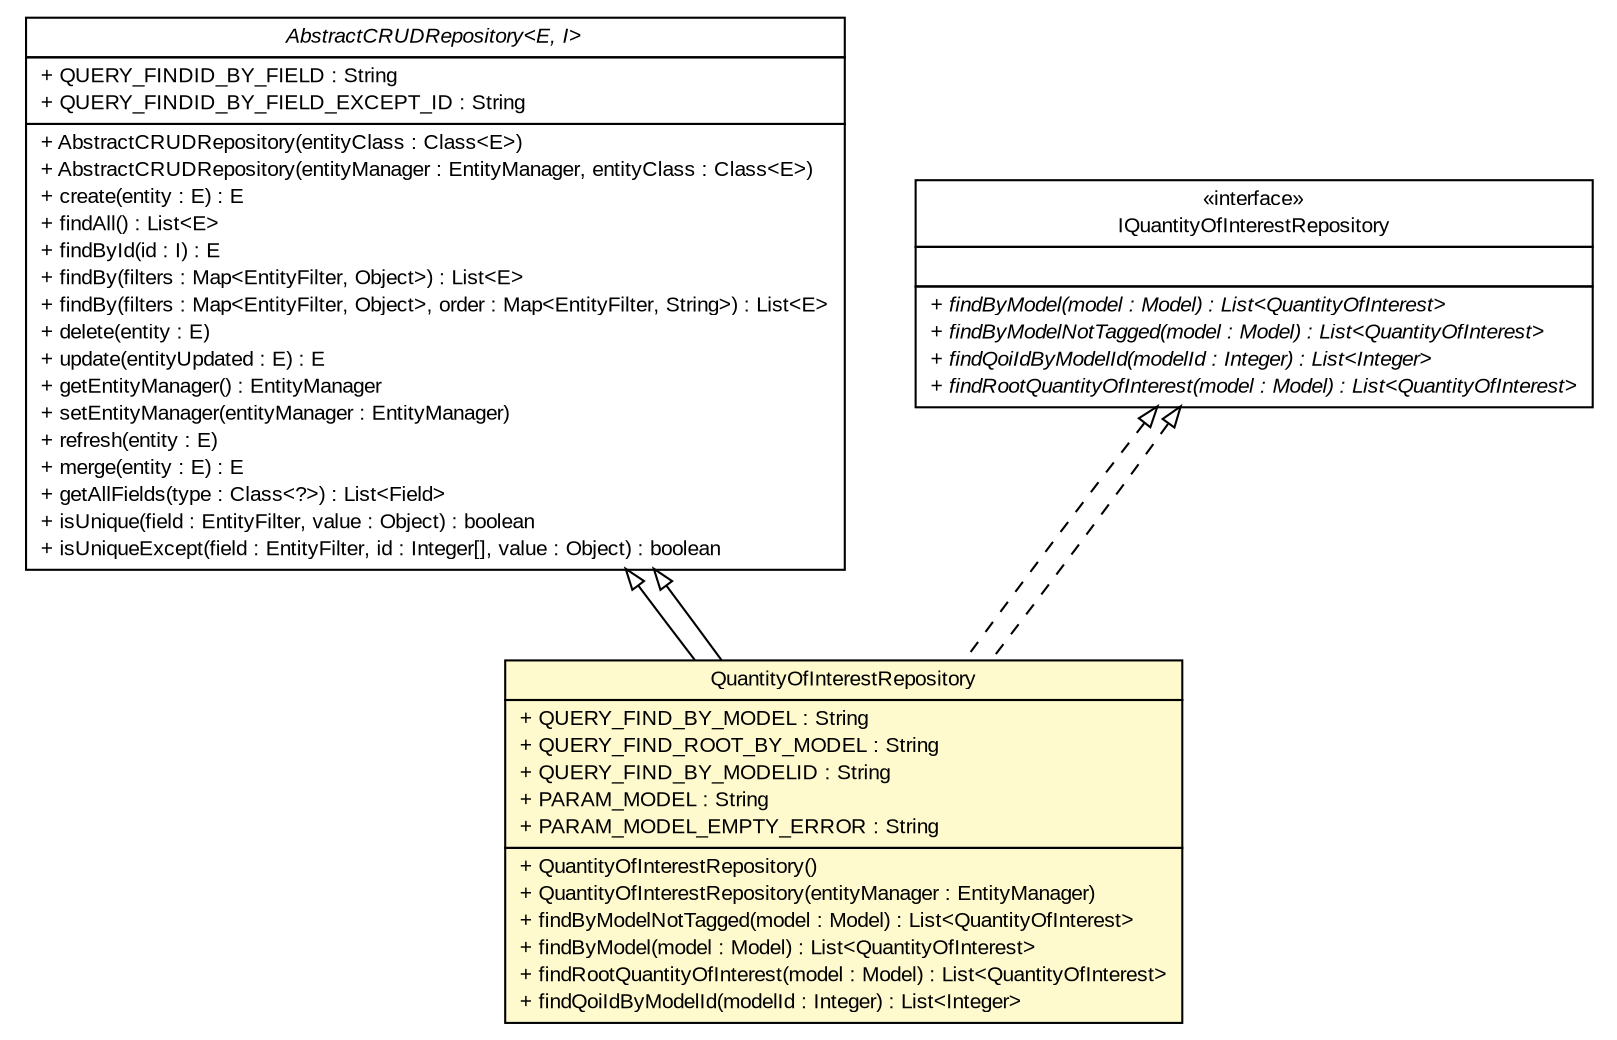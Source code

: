 #!/usr/local/bin/dot
#
# Class diagram 
# Generated by UMLGraph version R5_6-24-gf6e263 (http://www.umlgraph.org/)
#

digraph G {
	edge [fontname="arial",fontsize=10,labelfontname="arial",labelfontsize=10];
	node [fontname="arial",fontsize=10,shape=plaintext];
	nodesep=0.25;
	ranksep=0.5;
	// gov.sandia.cf.dao.AbstractCRUDRepository<E, I>
	c373634 [label=<<table title="gov.sandia.cf.dao.AbstractCRUDRepository" border="0" cellborder="1" cellspacing="0" cellpadding="2" port="p" href="../AbstractCRUDRepository.html">
		<tr><td><table border="0" cellspacing="0" cellpadding="1">
<tr><td align="center" balign="center"><font face="arial italic"> AbstractCRUDRepository&lt;E, I&gt; </font></td></tr>
		</table></td></tr>
		<tr><td><table border="0" cellspacing="0" cellpadding="1">
<tr><td align="left" balign="left"> + QUERY_FINDID_BY_FIELD : String </td></tr>
<tr><td align="left" balign="left"> + QUERY_FINDID_BY_FIELD_EXCEPT_ID : String </td></tr>
		</table></td></tr>
		<tr><td><table border="0" cellspacing="0" cellpadding="1">
<tr><td align="left" balign="left"> + AbstractCRUDRepository(entityClass : Class&lt;E&gt;) </td></tr>
<tr><td align="left" balign="left"> + AbstractCRUDRepository(entityManager : EntityManager, entityClass : Class&lt;E&gt;) </td></tr>
<tr><td align="left" balign="left"> + create(entity : E) : E </td></tr>
<tr><td align="left" balign="left"> + findAll() : List&lt;E&gt; </td></tr>
<tr><td align="left" balign="left"> + findById(id : I) : E </td></tr>
<tr><td align="left" balign="left"> + findBy(filters : Map&lt;EntityFilter, Object&gt;) : List&lt;E&gt; </td></tr>
<tr><td align="left" balign="left"> + findBy(filters : Map&lt;EntityFilter, Object&gt;, order : Map&lt;EntityFilter, String&gt;) : List&lt;E&gt; </td></tr>
<tr><td align="left" balign="left"> + delete(entity : E) </td></tr>
<tr><td align="left" balign="left"> + update(entityUpdated : E) : E </td></tr>
<tr><td align="left" balign="left"> + getEntityManager() : EntityManager </td></tr>
<tr><td align="left" balign="left"> + setEntityManager(entityManager : EntityManager) </td></tr>
<tr><td align="left" balign="left"> + refresh(entity : E) </td></tr>
<tr><td align="left" balign="left"> + merge(entity : E) : E </td></tr>
<tr><td align="left" balign="left"> + getAllFields(type : Class&lt;?&gt;) : List&lt;Field&gt; </td></tr>
<tr><td align="left" balign="left"> + isUnique(field : EntityFilter, value : Object) : boolean </td></tr>
<tr><td align="left" balign="left"> + isUniqueExcept(field : EntityFilter, id : Integer[], value : Object) : boolean </td></tr>
		</table></td></tr>
		</table>>, URL="../AbstractCRUDRepository.html", fontname="arial", fontcolor="black", fontsize=10.0];
	// gov.sandia.cf.dao.impl.QuantityOfInterestRepository
	c373703 [label=<<table title="gov.sandia.cf.dao.impl.QuantityOfInterestRepository" border="0" cellborder="1" cellspacing="0" cellpadding="2" port="p" bgcolor="lemonChiffon" href="./QuantityOfInterestRepository.html">
		<tr><td><table border="0" cellspacing="0" cellpadding="1">
<tr><td align="center" balign="center"> QuantityOfInterestRepository </td></tr>
		</table></td></tr>
		<tr><td><table border="0" cellspacing="0" cellpadding="1">
<tr><td align="left" balign="left"> + QUERY_FIND_BY_MODEL : String </td></tr>
<tr><td align="left" balign="left"> + QUERY_FIND_ROOT_BY_MODEL : String </td></tr>
<tr><td align="left" balign="left"> + QUERY_FIND_BY_MODELID : String </td></tr>
<tr><td align="left" balign="left"> + PARAM_MODEL : String </td></tr>
<tr><td align="left" balign="left"> + PARAM_MODEL_EMPTY_ERROR : String </td></tr>
		</table></td></tr>
		<tr><td><table border="0" cellspacing="0" cellpadding="1">
<tr><td align="left" balign="left"> + QuantityOfInterestRepository() </td></tr>
<tr><td align="left" balign="left"> + QuantityOfInterestRepository(entityManager : EntityManager) </td></tr>
<tr><td align="left" balign="left"> + findByModelNotTagged(model : Model) : List&lt;QuantityOfInterest&gt; </td></tr>
<tr><td align="left" balign="left"> + findByModel(model : Model) : List&lt;QuantityOfInterest&gt; </td></tr>
<tr><td align="left" balign="left"> + findRootQuantityOfInterest(model : Model) : List&lt;QuantityOfInterest&gt; </td></tr>
<tr><td align="left" balign="left"> + findQoiIdByModelId(modelId : Integer) : List&lt;Integer&gt; </td></tr>
		</table></td></tr>
		</table>>, URL="./QuantityOfInterestRepository.html", fontname="arial", fontcolor="black", fontsize=10.0];
	// gov.sandia.cf.dao.IQuantityOfInterestRepository
	c373749 [label=<<table title="gov.sandia.cf.dao.IQuantityOfInterestRepository" border="0" cellborder="1" cellspacing="0" cellpadding="2" port="p" href="../IQuantityOfInterestRepository.html">
		<tr><td><table border="0" cellspacing="0" cellpadding="1">
<tr><td align="center" balign="center"> &#171;interface&#187; </td></tr>
<tr><td align="center" balign="center"> IQuantityOfInterestRepository </td></tr>
		</table></td></tr>
		<tr><td><table border="0" cellspacing="0" cellpadding="1">
<tr><td align="left" balign="left">  </td></tr>
		</table></td></tr>
		<tr><td><table border="0" cellspacing="0" cellpadding="1">
<tr><td align="left" balign="left"><font face="arial italic" point-size="10.0"> + findByModel(model : Model) : List&lt;QuantityOfInterest&gt; </font></td></tr>
<tr><td align="left" balign="left"><font face="arial italic" point-size="10.0"> + findByModelNotTagged(model : Model) : List&lt;QuantityOfInterest&gt; </font></td></tr>
<tr><td align="left" balign="left"><font face="arial italic" point-size="10.0"> + findQoiIdByModelId(modelId : Integer) : List&lt;Integer&gt; </font></td></tr>
<tr><td align="left" balign="left"><font face="arial italic" point-size="10.0"> + findRootQuantityOfInterest(model : Model) : List&lt;QuantityOfInterest&gt; </font></td></tr>
		</table></td></tr>
		</table>>, URL="../IQuantityOfInterestRepository.html", fontname="arial", fontcolor="black", fontsize=10.0];
	//gov.sandia.cf.dao.impl.QuantityOfInterestRepository extends gov.sandia.cf.dao.AbstractCRUDRepository<gov.sandia.cf.model.QuantityOfInterest, java.lang.Integer>
	c373634:p -> c373703:p [dir=back,arrowtail=empty];
	//gov.sandia.cf.dao.impl.QuantityOfInterestRepository implements gov.sandia.cf.dao.IQuantityOfInterestRepository
	c373749:p -> c373703:p [dir=back,arrowtail=empty,style=dashed];
	//gov.sandia.cf.dao.impl.QuantityOfInterestRepository extends gov.sandia.cf.dao.AbstractCRUDRepository<gov.sandia.cf.model.QuantityOfInterest, java.lang.Integer>
	c373634:p -> c373703:p [dir=back,arrowtail=empty];
	//gov.sandia.cf.dao.impl.QuantityOfInterestRepository implements gov.sandia.cf.dao.IQuantityOfInterestRepository
	c373749:p -> c373703:p [dir=back,arrowtail=empty,style=dashed];
}

